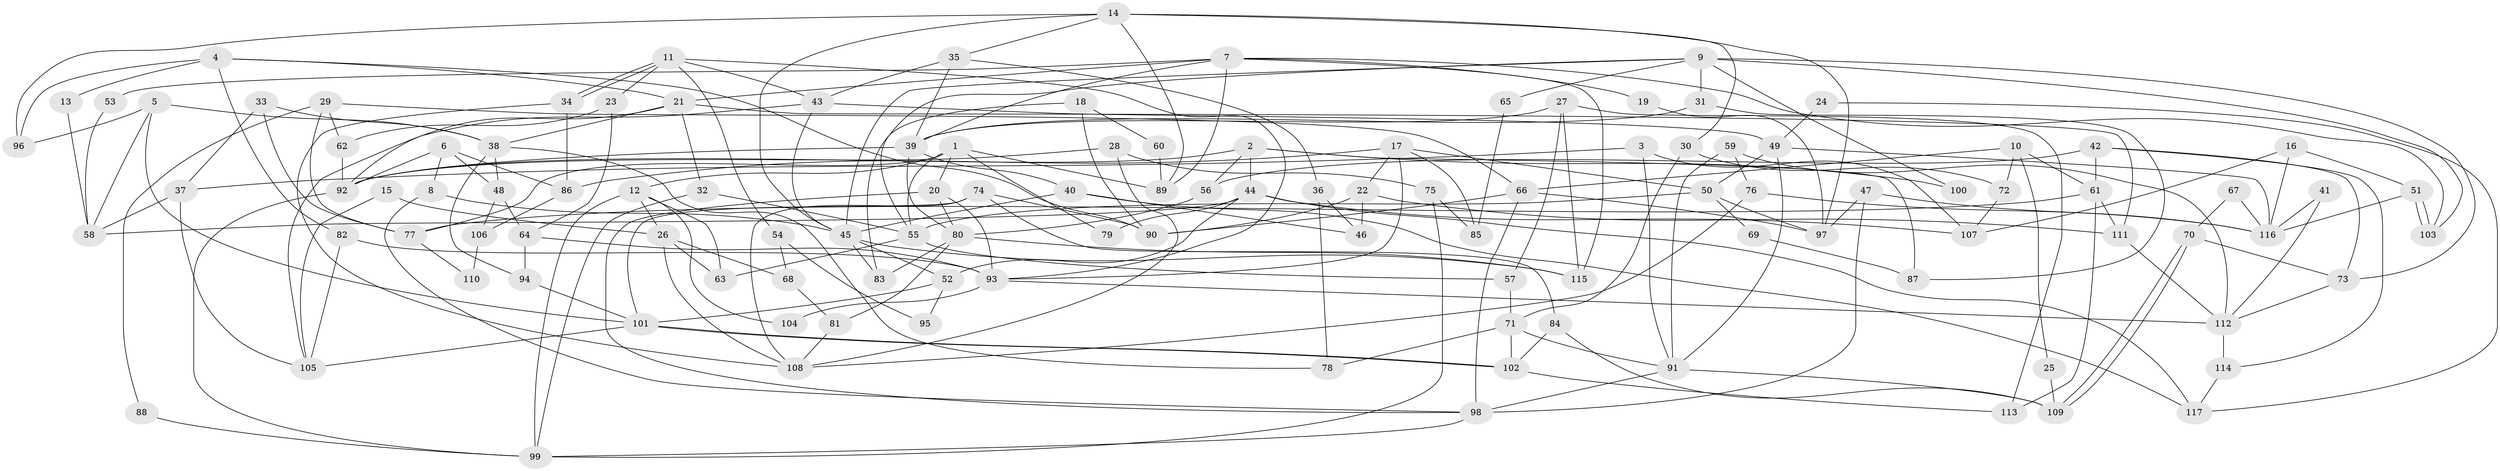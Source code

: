 // Generated by graph-tools (version 1.1) at 2025/15/03/09/25 04:15:01]
// undirected, 117 vertices, 234 edges
graph export_dot {
graph [start="1"]
  node [color=gray90,style=filled];
  1;
  2;
  3;
  4;
  5;
  6;
  7;
  8;
  9;
  10;
  11;
  12;
  13;
  14;
  15;
  16;
  17;
  18;
  19;
  20;
  21;
  22;
  23;
  24;
  25;
  26;
  27;
  28;
  29;
  30;
  31;
  32;
  33;
  34;
  35;
  36;
  37;
  38;
  39;
  40;
  41;
  42;
  43;
  44;
  45;
  46;
  47;
  48;
  49;
  50;
  51;
  52;
  53;
  54;
  55;
  56;
  57;
  58;
  59;
  60;
  61;
  62;
  63;
  64;
  65;
  66;
  67;
  68;
  69;
  70;
  71;
  72;
  73;
  74;
  75;
  76;
  77;
  78;
  79;
  80;
  81;
  82;
  83;
  84;
  85;
  86;
  87;
  88;
  89;
  90;
  91;
  92;
  93;
  94;
  95;
  96;
  97;
  98;
  99;
  100;
  101;
  102;
  103;
  104;
  105;
  106;
  107;
  108;
  109;
  110;
  111;
  112;
  113;
  114;
  115;
  116;
  117;
  1 -- 55;
  1 -- 20;
  1 -- 12;
  1 -- 77;
  1 -- 79;
  1 -- 89;
  2 -- 44;
  2 -- 92;
  2 -- 56;
  2 -- 87;
  2 -- 100;
  3 -- 91;
  3 -- 37;
  3 -- 107;
  4 -- 21;
  4 -- 96;
  4 -- 13;
  4 -- 82;
  4 -- 90;
  5 -- 101;
  5 -- 38;
  5 -- 58;
  5 -- 96;
  6 -- 86;
  6 -- 8;
  6 -- 48;
  6 -- 92;
  7 -- 21;
  7 -- 39;
  7 -- 19;
  7 -- 53;
  7 -- 89;
  7 -- 103;
  7 -- 115;
  8 -- 98;
  8 -- 45;
  9 -- 45;
  9 -- 103;
  9 -- 31;
  9 -- 55;
  9 -- 65;
  9 -- 73;
  9 -- 100;
  10 -- 61;
  10 -- 66;
  10 -- 25;
  10 -- 72;
  11 -- 93;
  11 -- 34;
  11 -- 34;
  11 -- 23;
  11 -- 43;
  11 -- 54;
  12 -- 99;
  12 -- 26;
  12 -- 63;
  12 -- 104;
  13 -- 58;
  14 -- 97;
  14 -- 89;
  14 -- 30;
  14 -- 35;
  14 -- 45;
  14 -- 96;
  15 -- 26;
  15 -- 105;
  16 -- 51;
  16 -- 107;
  16 -- 116;
  17 -- 50;
  17 -- 93;
  17 -- 22;
  17 -- 85;
  17 -- 86;
  18 -- 90;
  18 -- 83;
  18 -- 60;
  19 -- 97;
  20 -- 80;
  20 -- 93;
  20 -- 98;
  21 -- 111;
  21 -- 92;
  21 -- 32;
  21 -- 38;
  22 -- 46;
  22 -- 90;
  22 -- 111;
  23 -- 64;
  23 -- 62;
  24 -- 49;
  24 -- 117;
  25 -- 109;
  26 -- 63;
  26 -- 68;
  26 -- 108;
  27 -- 115;
  27 -- 113;
  27 -- 39;
  27 -- 57;
  28 -- 108;
  28 -- 92;
  28 -- 75;
  29 -- 66;
  29 -- 62;
  29 -- 77;
  29 -- 88;
  30 -- 71;
  30 -- 72;
  31 -- 39;
  31 -- 87;
  32 -- 55;
  32 -- 99;
  33 -- 37;
  33 -- 77;
  33 -- 38;
  34 -- 108;
  34 -- 86;
  35 -- 43;
  35 -- 36;
  35 -- 39;
  36 -- 78;
  36 -- 46;
  37 -- 58;
  37 -- 105;
  38 -- 48;
  38 -- 78;
  38 -- 94;
  39 -- 40;
  39 -- 80;
  39 -- 92;
  40 -- 45;
  40 -- 46;
  40 -- 117;
  41 -- 116;
  41 -- 112;
  42 -- 56;
  42 -- 61;
  42 -- 73;
  42 -- 114;
  43 -- 105;
  43 -- 45;
  43 -- 49;
  44 -- 52;
  44 -- 107;
  44 -- 58;
  44 -- 79;
  44 -- 117;
  45 -- 52;
  45 -- 83;
  45 -- 115;
  47 -- 116;
  47 -- 98;
  47 -- 97;
  48 -- 64;
  48 -- 106;
  49 -- 116;
  49 -- 50;
  49 -- 91;
  50 -- 97;
  50 -- 55;
  50 -- 69;
  51 -- 103;
  51 -- 103;
  51 -- 116;
  52 -- 101;
  52 -- 95;
  53 -- 58;
  54 -- 68;
  54 -- 95;
  55 -- 57;
  55 -- 63;
  56 -- 80;
  57 -- 71;
  59 -- 91;
  59 -- 112;
  59 -- 76;
  60 -- 89;
  61 -- 77;
  61 -- 111;
  61 -- 113;
  62 -- 92;
  64 -- 94;
  64 -- 93;
  65 -- 85;
  66 -- 98;
  66 -- 90;
  66 -- 97;
  67 -- 116;
  67 -- 70;
  68 -- 81;
  69 -- 87;
  70 -- 73;
  70 -- 109;
  70 -- 109;
  71 -- 91;
  71 -- 78;
  71 -- 102;
  72 -- 107;
  73 -- 112;
  74 -- 84;
  74 -- 90;
  74 -- 101;
  74 -- 108;
  75 -- 99;
  75 -- 85;
  76 -- 108;
  76 -- 116;
  77 -- 110;
  80 -- 115;
  80 -- 81;
  80 -- 83;
  81 -- 108;
  82 -- 93;
  82 -- 105;
  84 -- 102;
  84 -- 109;
  86 -- 106;
  88 -- 99;
  91 -- 98;
  91 -- 109;
  92 -- 99;
  93 -- 112;
  93 -- 104;
  94 -- 101;
  98 -- 99;
  101 -- 102;
  101 -- 102;
  101 -- 105;
  102 -- 113;
  106 -- 110;
  111 -- 112;
  112 -- 114;
  114 -- 117;
}
